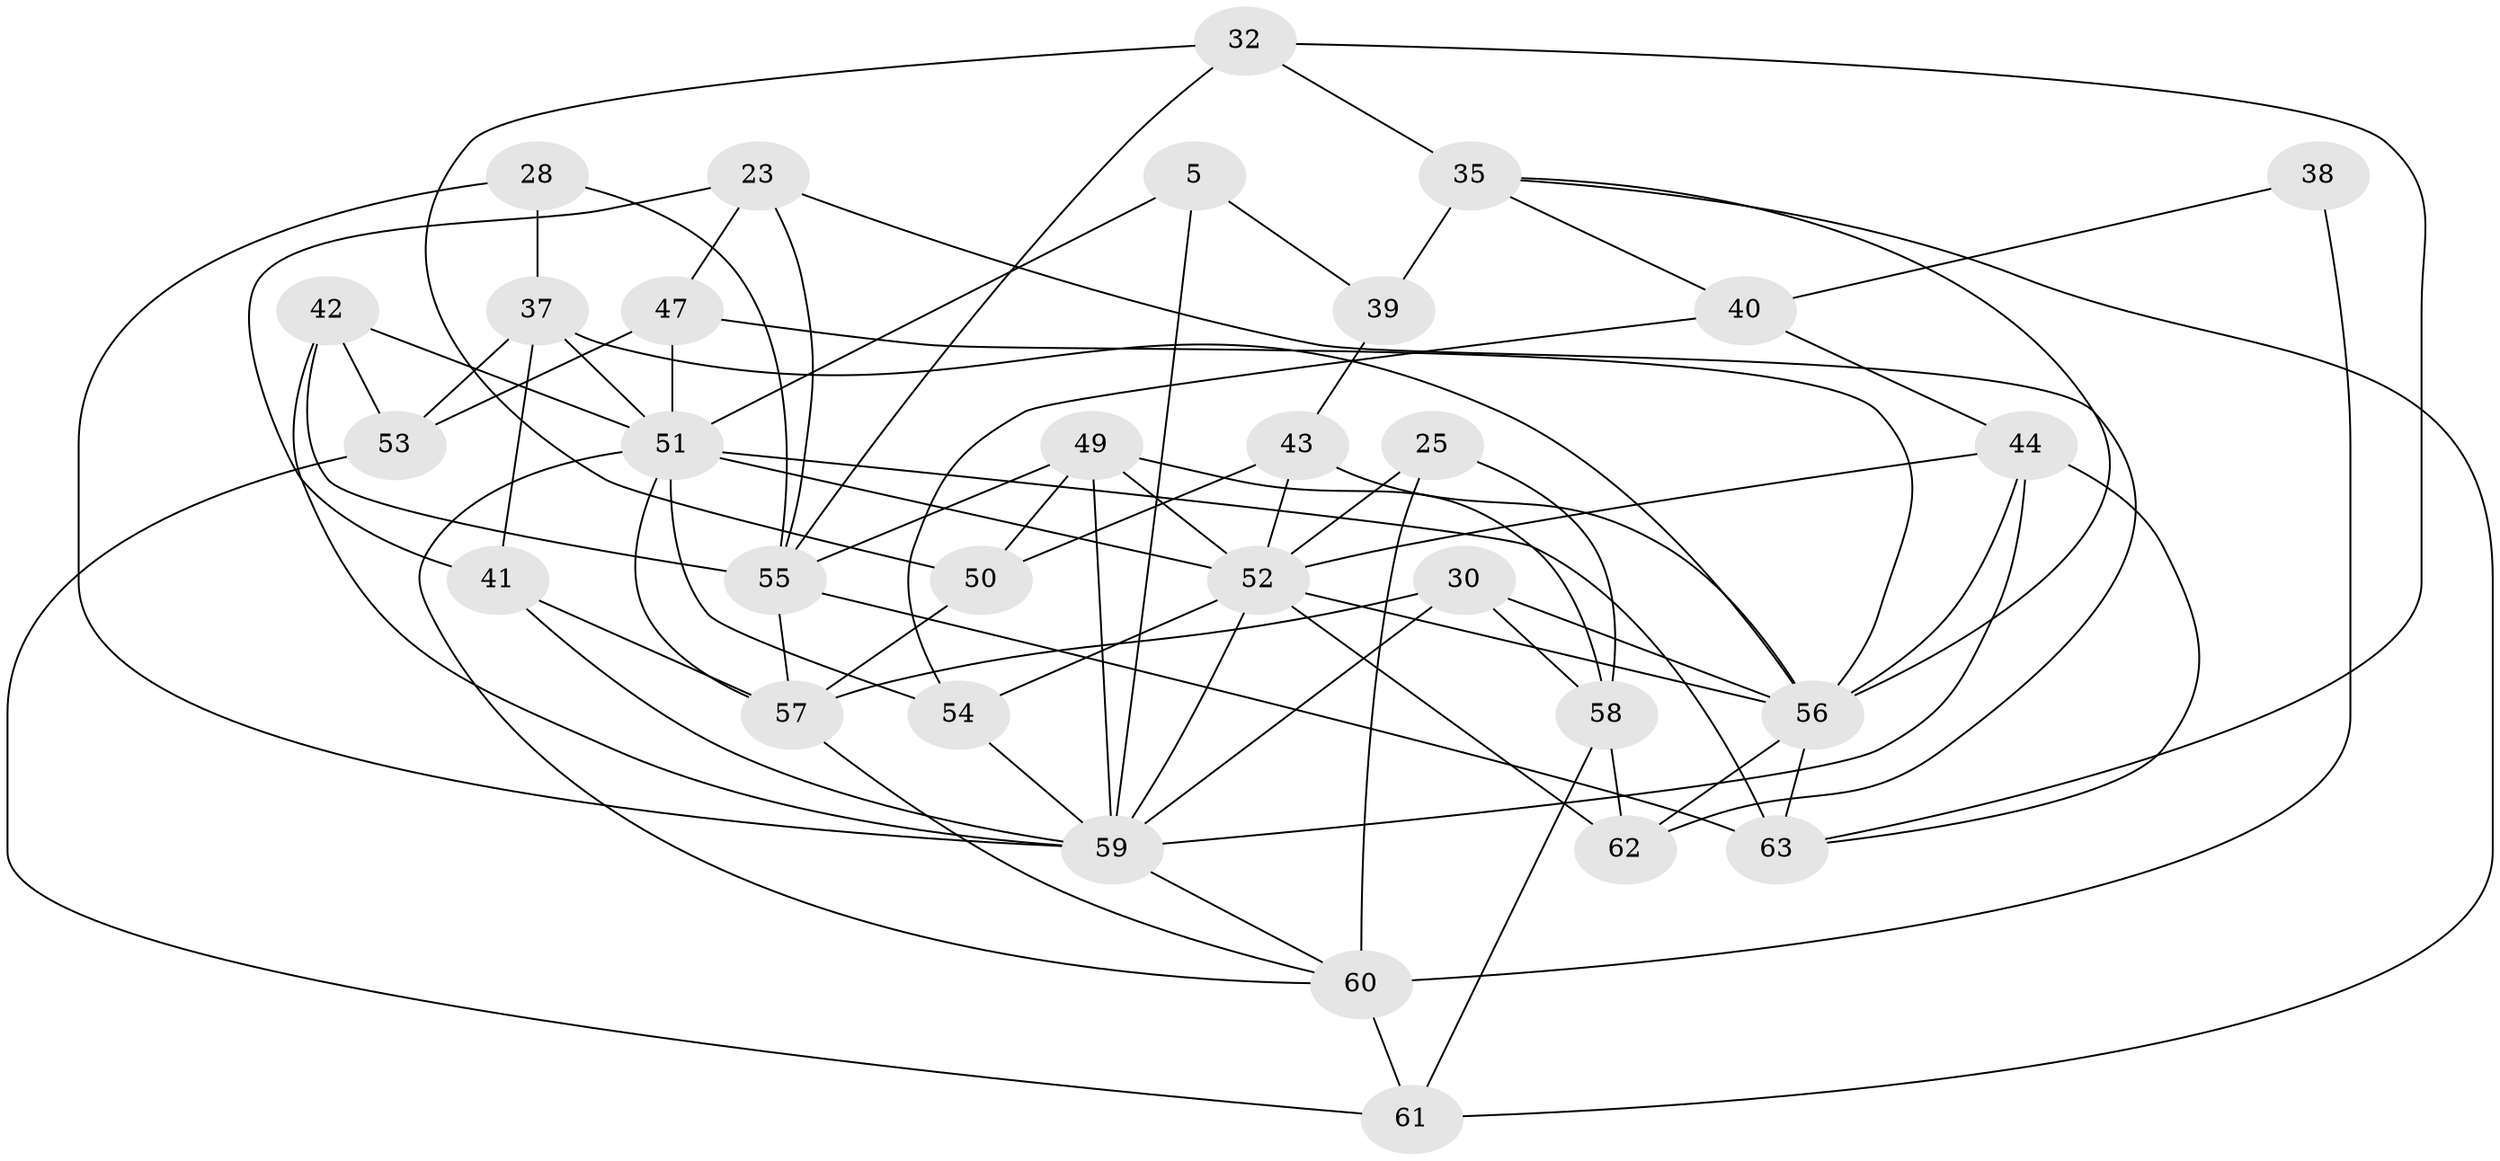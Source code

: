 // original degree distribution, {4: 1.0}
// Generated by graph-tools (version 1.1) at 2025/56/03/09/25 04:56:52]
// undirected, 31 vertices, 76 edges
graph export_dot {
graph [start="1"]
  node [color=gray90,style=filled];
  5;
  23;
  25;
  28;
  30 [super="+18"];
  32;
  35 [super="+20"];
  37 [super="+22"];
  38;
  39;
  40;
  41;
  42;
  43;
  44 [super="+31"];
  47;
  49 [super="+16"];
  50;
  51 [super="+10+24"];
  52 [super="+33"];
  53;
  54;
  55 [super="+48"];
  56 [super="+7+21+13"];
  57 [super="+19+36+45"];
  58 [super="+46"];
  59 [super="+9+34"];
  60 [super="+2+27"];
  61;
  62;
  63 [super="+26"];
  5 -- 39;
  5 -- 59 [weight=2];
  5 -- 51;
  23 -- 55;
  23 -- 41;
  23 -- 62;
  23 -- 47;
  25 -- 58;
  25 -- 60 [weight=2];
  25 -- 52;
  28 -- 37;
  28 -- 59 [weight=2];
  28 -- 55;
  30 -- 57 [weight=2];
  30 -- 56 [weight=2];
  30 -- 58;
  30 -- 59;
  32 -- 63;
  32 -- 50;
  32 -- 35;
  32 -- 55;
  35 -- 39 [weight=2];
  35 -- 40;
  35 -- 61;
  35 -- 56;
  37 -- 53;
  37 -- 51 [weight=2];
  37 -- 56;
  37 -- 41;
  38 -- 40;
  38 -- 60 [weight=3];
  39 -- 43;
  40 -- 54;
  40 -- 44;
  41 -- 59;
  41 -- 57;
  42 -- 53;
  42 -- 59;
  42 -- 55;
  42 -- 51;
  43 -- 50;
  43 -- 56;
  43 -- 52;
  44 -- 63;
  44 -- 59 [weight=2];
  44 -- 56;
  44 -- 52;
  47 -- 53;
  47 -- 56;
  47 -- 51;
  49 -- 50;
  49 -- 59 [weight=2];
  49 -- 55 [weight=2];
  49 -- 58 [weight=2];
  49 -- 52;
  50 -- 57;
  51 -- 52 [weight=2];
  51 -- 54;
  51 -- 63 [weight=2];
  51 -- 57 [weight=3];
  51 -- 60;
  52 -- 59;
  52 -- 56;
  52 -- 54;
  52 -- 62;
  53 -- 61;
  54 -- 59;
  55 -- 57;
  55 -- 63;
  56 -- 62;
  56 -- 63;
  57 -- 60 [weight=2];
  58 -- 61;
  58 -- 62;
  59 -- 60;
  60 -- 61;
}
